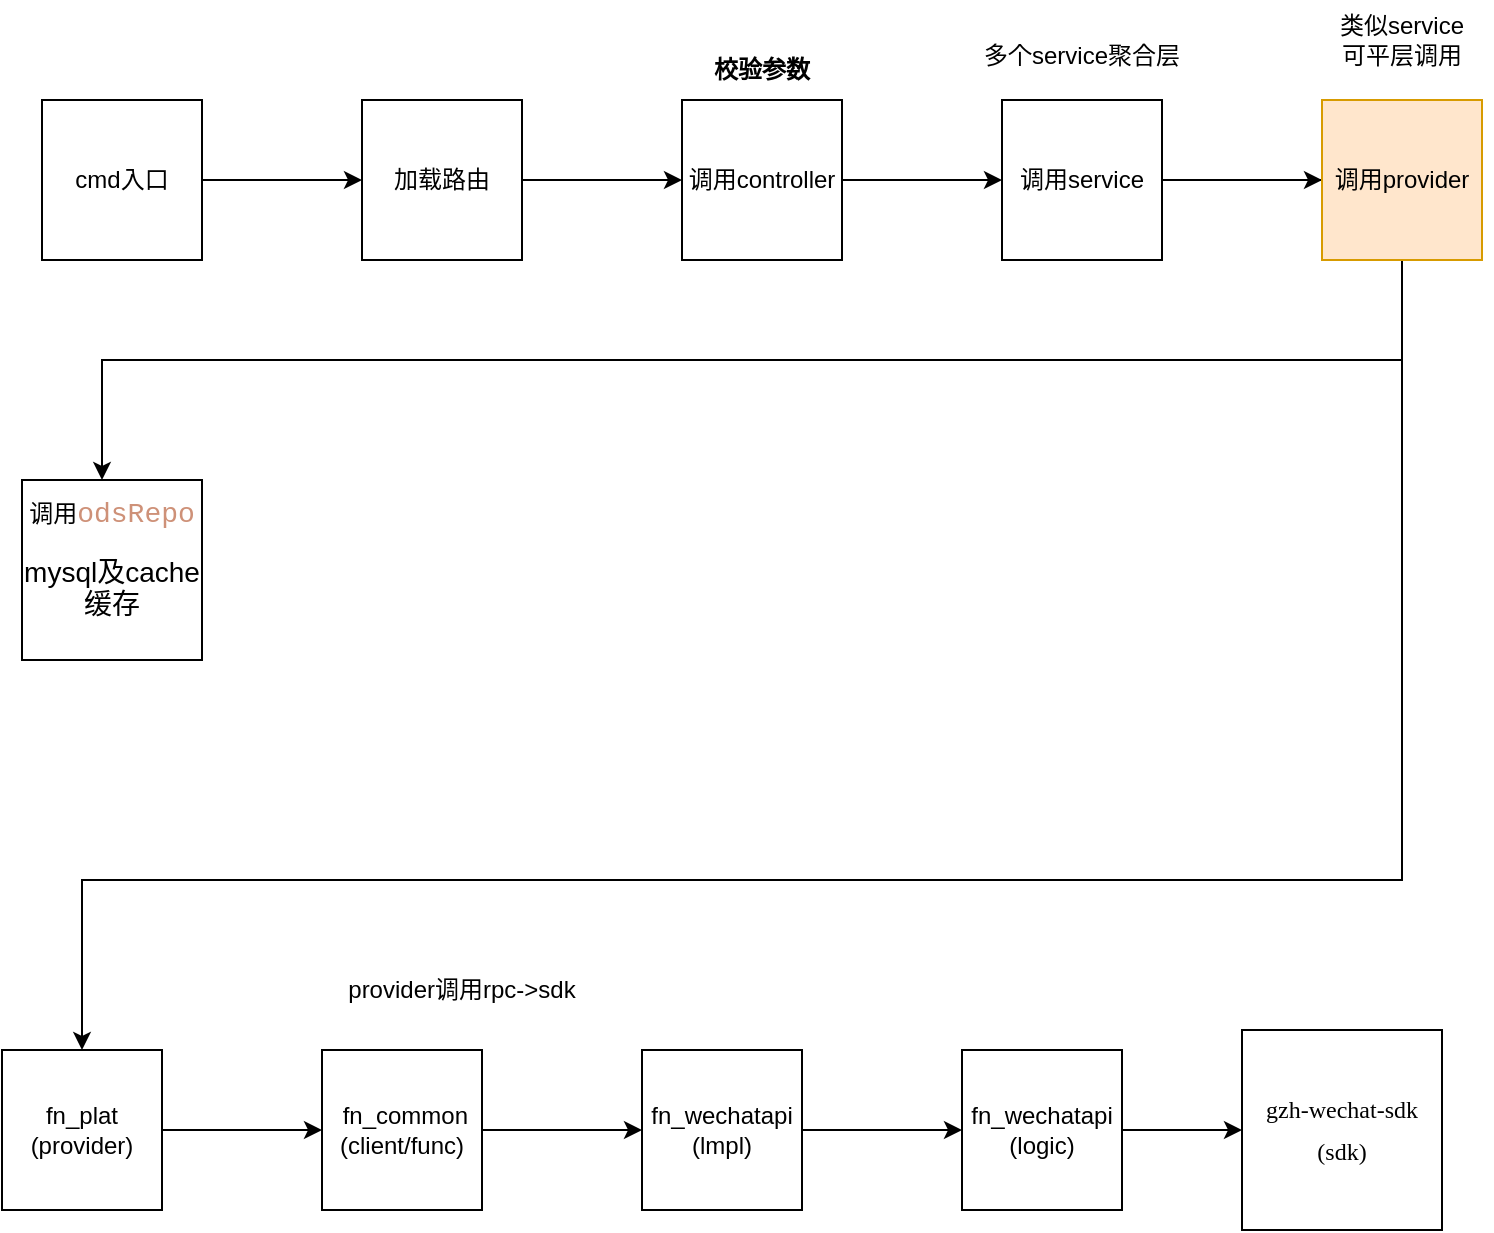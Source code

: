 <mxfile version="14.4.4" type="github">
  <diagram id="PwhEqgrFVNo3rsfKMhN9" name="第 1 页">
    <mxGraphModel dx="1351" dy="781" grid="1" gridSize="10" guides="1" tooltips="1" connect="1" arrows="1" fold="1" page="1" pageScale="1" pageWidth="827" pageHeight="1169" math="0" shadow="0">
      <root>
        <mxCell id="0" />
        <mxCell id="1" parent="0" />
        <mxCell id="-9cRDDydUQdJ3Zkpf5jm-3" value="" style="edgeStyle=orthogonalEdgeStyle;rounded=0;orthogonalLoop=1;jettySize=auto;html=1;" edge="1" parent="1" source="-9cRDDydUQdJ3Zkpf5jm-1" target="-9cRDDydUQdJ3Zkpf5jm-2">
          <mxGeometry relative="1" as="geometry" />
        </mxCell>
        <mxCell id="-9cRDDydUQdJ3Zkpf5jm-1" value="cmd入口" style="whiteSpace=wrap;html=1;aspect=fixed;" vertex="1" parent="1">
          <mxGeometry x="61" y="220" width="80" height="80" as="geometry" />
        </mxCell>
        <mxCell id="-9cRDDydUQdJ3Zkpf5jm-5" value="" style="edgeStyle=orthogonalEdgeStyle;rounded=0;orthogonalLoop=1;jettySize=auto;html=1;" edge="1" parent="1" source="-9cRDDydUQdJ3Zkpf5jm-2" target="-9cRDDydUQdJ3Zkpf5jm-4">
          <mxGeometry relative="1" as="geometry" />
        </mxCell>
        <mxCell id="-9cRDDydUQdJ3Zkpf5jm-2" value="加载路由" style="whiteSpace=wrap;html=1;aspect=fixed;" vertex="1" parent="1">
          <mxGeometry x="221" y="220" width="80" height="80" as="geometry" />
        </mxCell>
        <mxCell id="-9cRDDydUQdJ3Zkpf5jm-7" value="" style="edgeStyle=orthogonalEdgeStyle;rounded=0;orthogonalLoop=1;jettySize=auto;html=1;" edge="1" parent="1" source="-9cRDDydUQdJ3Zkpf5jm-4" target="-9cRDDydUQdJ3Zkpf5jm-6">
          <mxGeometry relative="1" as="geometry" />
        </mxCell>
        <mxCell id="-9cRDDydUQdJ3Zkpf5jm-4" value="调用controller" style="whiteSpace=wrap;html=1;aspect=fixed;" vertex="1" parent="1">
          <mxGeometry x="381" y="220" width="80" height="80" as="geometry" />
        </mxCell>
        <mxCell id="-9cRDDydUQdJ3Zkpf5jm-11" value="" style="edgeStyle=orthogonalEdgeStyle;rounded=0;orthogonalLoop=1;jettySize=auto;html=1;" edge="1" parent="1" source="-9cRDDydUQdJ3Zkpf5jm-6" target="-9cRDDydUQdJ3Zkpf5jm-10">
          <mxGeometry relative="1" as="geometry">
            <Array as="points">
              <mxPoint x="741" y="260" />
              <mxPoint x="741" y="350" />
              <mxPoint x="91" y="350" />
            </Array>
          </mxGeometry>
        </mxCell>
        <mxCell id="-9cRDDydUQdJ3Zkpf5jm-16" value="" style="edgeStyle=orthogonalEdgeStyle;rounded=0;orthogonalLoop=1;jettySize=auto;html=1;" edge="1" parent="1" source="-9cRDDydUQdJ3Zkpf5jm-6" target="-9cRDDydUQdJ3Zkpf5jm-15">
          <mxGeometry relative="1" as="geometry" />
        </mxCell>
        <mxCell id="-9cRDDydUQdJ3Zkpf5jm-6" value="调用service" style="whiteSpace=wrap;html=1;aspect=fixed;" vertex="1" parent="1">
          <mxGeometry x="541" y="220" width="80" height="80" as="geometry" />
        </mxCell>
        <mxCell id="-9cRDDydUQdJ3Zkpf5jm-10" value="调用&lt;span style=&quot;color: rgb(206 , 145 , 120) ; font-size: 14px&quot;&gt;&lt;font face=&quot;fira code, menlo, monaco, courier new, monospace&quot;&gt;odsRepo&lt;/font&gt;&lt;br&gt;&lt;/span&gt;&lt;p&gt;&lt;span style=&quot;font-size: 14px&quot;&gt;mysql及cache缓存&lt;/span&gt;&lt;/p&gt;" style="whiteSpace=wrap;html=1;aspect=fixed;" vertex="1" parent="1">
          <mxGeometry x="51" y="410" width="90" height="90" as="geometry" />
        </mxCell>
        <mxCell id="-9cRDDydUQdJ3Zkpf5jm-14" value="&lt;b&gt;校验参数&lt;/b&gt;" style="text;html=1;strokeColor=none;fillColor=none;align=center;verticalAlign=middle;whiteSpace=wrap;rounded=0;" vertex="1" parent="1">
          <mxGeometry x="381" y="200" width="80" height="10" as="geometry" />
        </mxCell>
        <mxCell id="-9cRDDydUQdJ3Zkpf5jm-31" style="edgeStyle=orthogonalEdgeStyle;rounded=0;orthogonalLoop=1;jettySize=auto;html=1;" edge="1" parent="1" source="-9cRDDydUQdJ3Zkpf5jm-15" target="-9cRDDydUQdJ3Zkpf5jm-19">
          <mxGeometry relative="1" as="geometry">
            <mxPoint x="-29" y="883" as="targetPoint" />
            <Array as="points">
              <mxPoint x="741" y="610" />
              <mxPoint x="81" y="610" />
            </Array>
          </mxGeometry>
        </mxCell>
        <mxCell id="-9cRDDydUQdJ3Zkpf5jm-15" value="调用provider" style="whiteSpace=wrap;html=1;aspect=fixed;fillColor=#ffe6cc;strokeColor=#d79b00;" vertex="1" parent="1">
          <mxGeometry x="701" y="220" width="80" height="80" as="geometry" />
        </mxCell>
        <mxCell id="-9cRDDydUQdJ3Zkpf5jm-17" value="多个service聚合层" style="text;html=1;strokeColor=none;fillColor=none;align=center;verticalAlign=middle;whiteSpace=wrap;rounded=0;" vertex="1" parent="1">
          <mxGeometry x="526" y="185" width="110" height="25" as="geometry" />
        </mxCell>
        <mxCell id="-9cRDDydUQdJ3Zkpf5jm-18" value="类似service&lt;br&gt;可平层调用" style="text;html=1;strokeColor=none;fillColor=none;align=center;verticalAlign=middle;whiteSpace=wrap;rounded=0;" vertex="1" parent="1">
          <mxGeometry x="696" y="170" width="90" height="40" as="geometry" />
        </mxCell>
        <mxCell id="-9cRDDydUQdJ3Zkpf5jm-21" value="" style="edgeStyle=orthogonalEdgeStyle;rounded=0;orthogonalLoop=1;jettySize=auto;html=1;" edge="1" parent="1" source="-9cRDDydUQdJ3Zkpf5jm-19" target="-9cRDDydUQdJ3Zkpf5jm-20">
          <mxGeometry relative="1" as="geometry" />
        </mxCell>
        <mxCell id="-9cRDDydUQdJ3Zkpf5jm-19" value="fn_plat&lt;br&gt;(provider)" style="whiteSpace=wrap;html=1;aspect=fixed;" vertex="1" parent="1">
          <mxGeometry x="41" y="695" width="80" height="80" as="geometry" />
        </mxCell>
        <mxCell id="-9cRDDydUQdJ3Zkpf5jm-25" value="" style="edgeStyle=orthogonalEdgeStyle;rounded=0;orthogonalLoop=1;jettySize=auto;html=1;" edge="1" parent="1" source="-9cRDDydUQdJ3Zkpf5jm-20" target="-9cRDDydUQdJ3Zkpf5jm-24">
          <mxGeometry relative="1" as="geometry" />
        </mxCell>
        <mxCell id="-9cRDDydUQdJ3Zkpf5jm-20" value="&amp;nbsp;fn_common&lt;br&gt;(client/func)" style="whiteSpace=wrap;html=1;aspect=fixed;" vertex="1" parent="1">
          <mxGeometry x="201" y="695" width="80" height="80" as="geometry" />
        </mxCell>
        <mxCell id="-9cRDDydUQdJ3Zkpf5jm-22" value="provider调用rpc-&amp;gt;sdk" style="text;html=1;strokeColor=none;fillColor=none;align=center;verticalAlign=middle;whiteSpace=wrap;rounded=0;" vertex="1" parent="1">
          <mxGeometry x="171" y="650" width="200" height="30" as="geometry" />
        </mxCell>
        <mxCell id="-9cRDDydUQdJ3Zkpf5jm-27" value="" style="edgeStyle=orthogonalEdgeStyle;rounded=0;orthogonalLoop=1;jettySize=auto;html=1;" edge="1" parent="1" source="-9cRDDydUQdJ3Zkpf5jm-24" target="-9cRDDydUQdJ3Zkpf5jm-26">
          <mxGeometry relative="1" as="geometry" />
        </mxCell>
        <mxCell id="-9cRDDydUQdJ3Zkpf5jm-24" value="fn_wechatapi&lt;br&gt;(lmpl)" style="whiteSpace=wrap;html=1;aspect=fixed;" vertex="1" parent="1">
          <mxGeometry x="361" y="695" width="80" height="80" as="geometry" />
        </mxCell>
        <mxCell id="-9cRDDydUQdJ3Zkpf5jm-29" value="" style="edgeStyle=orthogonalEdgeStyle;rounded=0;orthogonalLoop=1;jettySize=auto;html=1;" edge="1" parent="1" source="-9cRDDydUQdJ3Zkpf5jm-26" target="-9cRDDydUQdJ3Zkpf5jm-28">
          <mxGeometry relative="1" as="geometry" />
        </mxCell>
        <mxCell id="-9cRDDydUQdJ3Zkpf5jm-26" value="fn_wechatapi&lt;br&gt;(logic)" style="whiteSpace=wrap;html=1;aspect=fixed;" vertex="1" parent="1">
          <mxGeometry x="521" y="695" width="80" height="80" as="geometry" />
        </mxCell>
        <mxCell id="-9cRDDydUQdJ3Zkpf5jm-28" value="&lt;p style=&quot;line-height: 21px&quot;&gt;&lt;font style=&quot;font-size: 12px&quot; face=&quot;Verdana&quot;&gt;gzh-wechat-sdk&lt;br&gt;(sdk)&lt;/font&gt;&lt;/p&gt;" style="whiteSpace=wrap;html=1;aspect=fixed;" vertex="1" parent="1">
          <mxGeometry x="661" y="685" width="100" height="100" as="geometry" />
        </mxCell>
      </root>
    </mxGraphModel>
  </diagram>
</mxfile>

